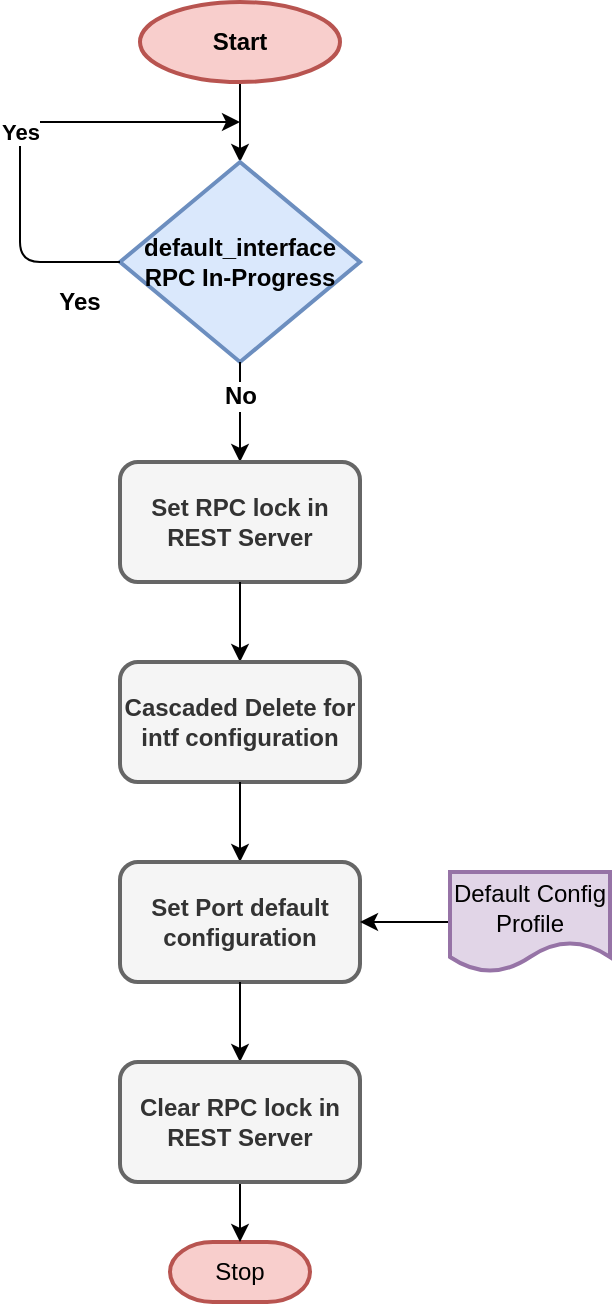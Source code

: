 <mxfile pages="1" version="11.2.5" type="device"><diagram id="papBwUzsbNxHx4R_VKW5" name="Page-1"><mxGraphModel dx="1086" dy="767" grid="1" gridSize="10" guides="1" tooltips="1" connect="1" arrows="1" fold="1" page="1" pageScale="1" pageWidth="850" pageHeight="1100" math="0" shadow="0"><root><mxCell id="0"/><mxCell id="1" parent="0"/><mxCell id="Yqd9_PUiO_EpjJrmvKQh-11" value="" style="edgeStyle=orthogonalEdgeStyle;rounded=0;orthogonalLoop=1;jettySize=auto;html=1;" parent="1" source="Yqd9_PUiO_EpjJrmvKQh-1" target="Yqd9_PUiO_EpjJrmvKQh-5" edge="1"><mxGeometry relative="1" as="geometry"/></mxCell><mxCell id="Yqd9_PUiO_EpjJrmvKQh-1" value="Start" style="ellipse;whiteSpace=wrap;html=1;strokeWidth=2;fillColor=#f8cecc;strokeColor=#b85450;fontStyle=1" parent="1" vertex="1"><mxGeometry x="350" y="60" width="100" height="40" as="geometry"/></mxCell><mxCell id="Yqd9_PUiO_EpjJrmvKQh-5" value="default_interface RPC In-Progress" style="rhombus;whiteSpace=wrap;html=1;strokeWidth=2;fillColor=#dae8fc;strokeColor=#6c8ebf;fontStyle=1" parent="1" vertex="1"><mxGeometry x="340" y="140" width="120" height="100" as="geometry"/></mxCell><mxCell id="Yqd9_PUiO_EpjJrmvKQh-7" value="" style="endArrow=classic;html=1;exitX=0.5;exitY=1;exitDx=0;exitDy=0;entryX=0.5;entryY=0;entryDx=0;entryDy=0;" parent="1" source="Yqd9_PUiO_EpjJrmvKQh-5" target="Yqd9_PUiO_EpjJrmvKQh-13" edge="1"><mxGeometry width="50" height="50" relative="1" as="geometry"><mxPoint x="400" y="290" as="sourcePoint"/><mxPoint x="400" y="320" as="targetPoint"/></mxGeometry></mxCell><mxCell id="Yqd9_PUiO_EpjJrmvKQh-12" value="No" style="text;html=1;resizable=0;points=[];align=center;verticalAlign=middle;labelBackgroundColor=#ffffff;fontStyle=1" parent="Yqd9_PUiO_EpjJrmvKQh-7" vertex="1" connectable="0"><mxGeometry x="-0.325" relative="1" as="geometry"><mxPoint as="offset"/></mxGeometry></mxCell><mxCell id="Yqd9_PUiO_EpjJrmvKQh-13" value="Set RPC lock in REST Server" style="rounded=1;whiteSpace=wrap;html=1;strokeWidth=2;fillColor=#f5f5f5;strokeColor=#666666;fontColor=#333333;fontStyle=1" parent="1" vertex="1"><mxGeometry x="340" y="290" width="120" height="60" as="geometry"/></mxCell><mxCell id="Yqd9_PUiO_EpjJrmvKQh-14" value="" style="endArrow=classic;html=1;exitX=0.5;exitY=1;exitDx=0;exitDy=0;entryX=0.5;entryY=0;entryDx=0;entryDy=0;" parent="1" source="Yqd9_PUiO_EpjJrmvKQh-13" target="Yqd9_PUiO_EpjJrmvKQh-15" edge="1"><mxGeometry width="50" height="50" relative="1" as="geometry"><mxPoint x="399" y="400" as="sourcePoint"/><mxPoint x="399" y="390" as="targetPoint"/></mxGeometry></mxCell><mxCell id="Yqd9_PUiO_EpjJrmvKQh-15" value="Cascaded Delete for intf configuration" style="rounded=1;whiteSpace=wrap;html=1;strokeWidth=2;fillColor=#f5f5f5;strokeColor=#666666;fontColor=#333333;fontStyle=1" parent="1" vertex="1"><mxGeometry x="340" y="390" width="120" height="60" as="geometry"/></mxCell><mxCell id="Yqd9_PUiO_EpjJrmvKQh-17" value="" style="endArrow=classic;html=1;exitX=0.5;exitY=1;exitDx=0;exitDy=0;entryX=0.5;entryY=0;entryDx=0;entryDy=0;" parent="1" source="Yqd9_PUiO_EpjJrmvKQh-15" target="Yqd9_PUiO_EpjJrmvKQh-18" edge="1"><mxGeometry width="50" height="50" relative="1" as="geometry"><mxPoint x="220" y="630" as="sourcePoint"/><mxPoint x="400" y="480" as="targetPoint"/></mxGeometry></mxCell><mxCell id="Yqd9_PUiO_EpjJrmvKQh-18" value="Set Port default configuration" style="rounded=1;whiteSpace=wrap;html=1;strokeWidth=2;fillColor=#f5f5f5;strokeColor=#666666;fontColor=#333333;fontStyle=1" parent="1" vertex="1"><mxGeometry x="340" y="490" width="120" height="60" as="geometry"/></mxCell><mxCell id="Yqd9_PUiO_EpjJrmvKQh-21" value="" style="edgeStyle=orthogonalEdgeStyle;rounded=0;orthogonalLoop=1;jettySize=auto;html=1;" parent="1" source="Yqd9_PUiO_EpjJrmvKQh-20" target="Yqd9_PUiO_EpjJrmvKQh-18" edge="1"><mxGeometry relative="1" as="geometry"/></mxCell><mxCell id="Yqd9_PUiO_EpjJrmvKQh-20" value="Default Config Profile" style="shape=document;whiteSpace=wrap;html=1;boundedLbl=1;rounded=1;strokeWidth=2;fillColor=#e1d5e7;strokeColor=#9673a6;" parent="1" vertex="1"><mxGeometry x="505" y="495" width="80" height="50" as="geometry"/></mxCell><mxCell id="Yqd9_PUiO_EpjJrmvKQh-22" value="" style="endArrow=classic;html=1;exitX=0.5;exitY=1;exitDx=0;exitDy=0;entryX=0.5;entryY=0;entryDx=0;entryDy=0;" parent="1" source="Yqd9_PUiO_EpjJrmvKQh-18" target="CW-h9Y478tPa5-JlvKXn-1" edge="1"><mxGeometry width="50" height="50" relative="1" as="geometry"><mxPoint x="405" y="560" as="sourcePoint"/><mxPoint x="400" y="600" as="targetPoint"/></mxGeometry></mxCell><mxCell id="Yqd9_PUiO_EpjJrmvKQh-25" value="Stop" style="strokeWidth=2;html=1;shape=mxgraph.flowchart.terminator;whiteSpace=wrap;fillColor=#f8cecc;strokeColor=#b85450;" parent="1" vertex="1"><mxGeometry x="365" y="680" width="70" height="30" as="geometry"/></mxCell><mxCell id="CW-h9Y478tPa5-JlvKXn-3" value="" style="edgeStyle=orthogonalEdgeStyle;rounded=0;orthogonalLoop=1;jettySize=auto;html=1;entryX=0.5;entryY=0;entryDx=0;entryDy=0;entryPerimeter=0;" parent="1" source="CW-h9Y478tPa5-JlvKXn-1" target="Yqd9_PUiO_EpjJrmvKQh-25" edge="1"><mxGeometry relative="1" as="geometry"><mxPoint x="400" y="690" as="targetPoint"/></mxGeometry></mxCell><mxCell id="CW-h9Y478tPa5-JlvKXn-1" value="Clear RPC lock in REST Server" style="rounded=1;whiteSpace=wrap;html=1;strokeWidth=2;fillColor=#f5f5f5;strokeColor=#666666;fontColor=#333333;fontStyle=1" parent="1" vertex="1"><mxGeometry x="340" y="590" width="120" height="60" as="geometry"/></mxCell><mxCell id="CW-h9Y478tPa5-JlvKXn-6" value="&lt;b&gt;Yes&lt;/b&gt;" style="edgeStyle=segmentEdgeStyle;endArrow=classic;html=1;exitX=0;exitY=0.5;exitDx=0;exitDy=0;" parent="1" source="Yqd9_PUiO_EpjJrmvKQh-5" edge="1"><mxGeometry width="50" height="50" relative="1" as="geometry"><mxPoint x="250" y="170" as="sourcePoint"/><mxPoint x="400" y="120" as="targetPoint"/><Array as="points"><mxPoint x="290" y="190"/><mxPoint x="290" y="120"/></Array></mxGeometry></mxCell><mxCell id="CW-h9Y478tPa5-JlvKXn-8" value="&lt;b&gt;Yes&lt;/b&gt;" style="text;html=1;strokeColor=none;fillColor=none;align=center;verticalAlign=middle;whiteSpace=wrap;rounded=0;" parent="1" vertex="1"><mxGeometry x="300" y="200" width="40" height="20" as="geometry"/></mxCell></root></mxGraphModel></diagram></mxfile>